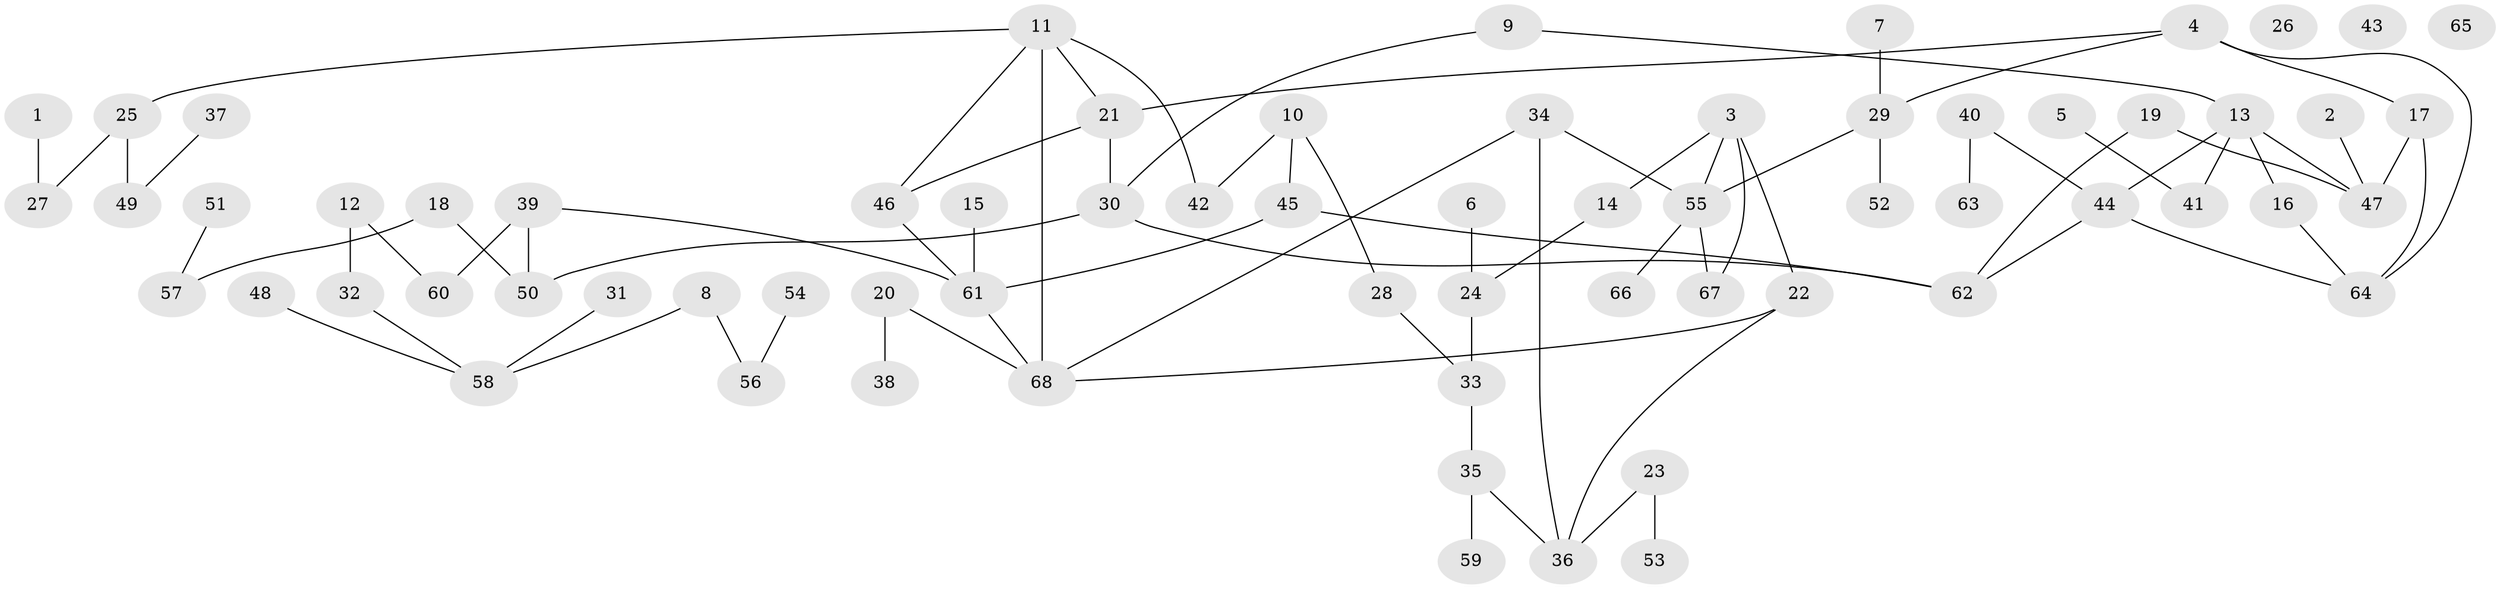 // coarse degree distribution, {1: 0.4411764705882353, 6: 0.029411764705882353, 4: 0.17647058823529413, 3: 0.08823529411764706, 2: 0.08823529411764706, 5: 0.058823529411764705, 8: 0.029411764705882353, 0: 0.08823529411764706}
// Generated by graph-tools (version 1.1) at 2025/16/03/04/25 18:16:41]
// undirected, 68 vertices, 81 edges
graph export_dot {
graph [start="1"]
  node [color=gray90,style=filled];
  1;
  2;
  3;
  4;
  5;
  6;
  7;
  8;
  9;
  10;
  11;
  12;
  13;
  14;
  15;
  16;
  17;
  18;
  19;
  20;
  21;
  22;
  23;
  24;
  25;
  26;
  27;
  28;
  29;
  30;
  31;
  32;
  33;
  34;
  35;
  36;
  37;
  38;
  39;
  40;
  41;
  42;
  43;
  44;
  45;
  46;
  47;
  48;
  49;
  50;
  51;
  52;
  53;
  54;
  55;
  56;
  57;
  58;
  59;
  60;
  61;
  62;
  63;
  64;
  65;
  66;
  67;
  68;
  1 -- 27;
  2 -- 47;
  3 -- 14;
  3 -- 22;
  3 -- 55;
  3 -- 67;
  4 -- 17;
  4 -- 21;
  4 -- 29;
  4 -- 64;
  5 -- 41;
  6 -- 24;
  7 -- 29;
  8 -- 56;
  8 -- 58;
  9 -- 13;
  9 -- 30;
  10 -- 28;
  10 -- 42;
  10 -- 45;
  11 -- 21;
  11 -- 25;
  11 -- 42;
  11 -- 46;
  11 -- 68;
  12 -- 32;
  12 -- 60;
  13 -- 16;
  13 -- 41;
  13 -- 44;
  13 -- 47;
  14 -- 24;
  15 -- 61;
  16 -- 64;
  17 -- 47;
  17 -- 64;
  18 -- 50;
  18 -- 57;
  19 -- 47;
  19 -- 62;
  20 -- 38;
  20 -- 68;
  21 -- 30;
  21 -- 46;
  22 -- 36;
  22 -- 68;
  23 -- 36;
  23 -- 53;
  24 -- 33;
  25 -- 27;
  25 -- 49;
  28 -- 33;
  29 -- 52;
  29 -- 55;
  30 -- 50;
  30 -- 62;
  31 -- 58;
  32 -- 58;
  33 -- 35;
  34 -- 36;
  34 -- 55;
  34 -- 68;
  35 -- 36;
  35 -- 59;
  37 -- 49;
  39 -- 50;
  39 -- 60;
  39 -- 61;
  40 -- 44;
  40 -- 63;
  44 -- 62;
  44 -- 64;
  45 -- 61;
  45 -- 62;
  46 -- 61;
  48 -- 58;
  51 -- 57;
  54 -- 56;
  55 -- 66;
  55 -- 67;
  61 -- 68;
}

